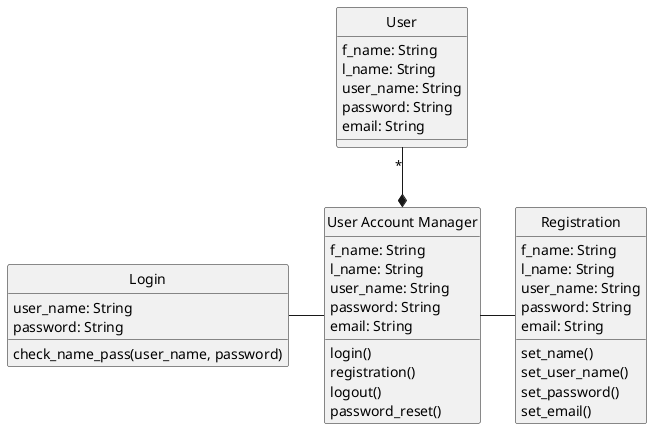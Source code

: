 @startuml
hide circle

class "User Account Manager" as UAM {
f_name: String
l_name: String
user_name: String
password: String
email: String

login()
registration()
logout()
password_reset()
}


class "User" as U {
f_name: String
l_name: String
user_name: String
password: String
email: String


}

class "Registration" as R {
f_name: String
l_name: String
user_name: String
password: String
email: String

set_name()
set_user_name()
set_password()
set_email()
}


class "Login" as login {
user_name: String
password: String

check_name_pass(user_name, password)
}
U "*"-d-* UAM 
login -r- UAM
R -l- UAM 
@enduml
